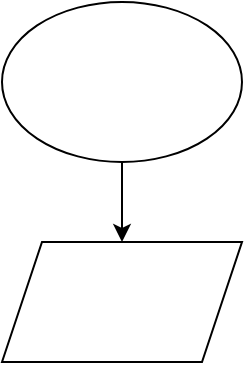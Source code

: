 <mxfile version="24.2.2" type="github">
  <diagram name="Page-1" id="4_Idc1l2R4V0llSFkcJz">
    <mxGraphModel dx="880" dy="468" grid="1" gridSize="10" guides="1" tooltips="1" connect="1" arrows="1" fold="1" page="1" pageScale="1" pageWidth="850" pageHeight="1100" math="0" shadow="0">
      <root>
        <mxCell id="0" />
        <mxCell id="1" parent="0" />
        <mxCell id="GhOFLQhIqiWdtmfH-txC-3" style="edgeStyle=orthogonalEdgeStyle;rounded=0;orthogonalLoop=1;jettySize=auto;html=1;exitX=0.5;exitY=1;exitDx=0;exitDy=0;entryX=0.5;entryY=0;entryDx=0;entryDy=0;" edge="1" parent="1" source="GhOFLQhIqiWdtmfH-txC-1" target="GhOFLQhIqiWdtmfH-txC-2">
          <mxGeometry relative="1" as="geometry" />
        </mxCell>
        <mxCell id="GhOFLQhIqiWdtmfH-txC-1" value="" style="ellipse;whiteSpace=wrap;html=1;" vertex="1" parent="1">
          <mxGeometry x="360" y="320" width="120" height="80" as="geometry" />
        </mxCell>
        <mxCell id="GhOFLQhIqiWdtmfH-txC-2" value="" style="shape=parallelogram;perimeter=parallelogramPerimeter;whiteSpace=wrap;html=1;fixedSize=1;strokeColor=#000000;" vertex="1" parent="1">
          <mxGeometry x="360" y="440" width="120" height="60" as="geometry" />
        </mxCell>
      </root>
    </mxGraphModel>
  </diagram>
</mxfile>

